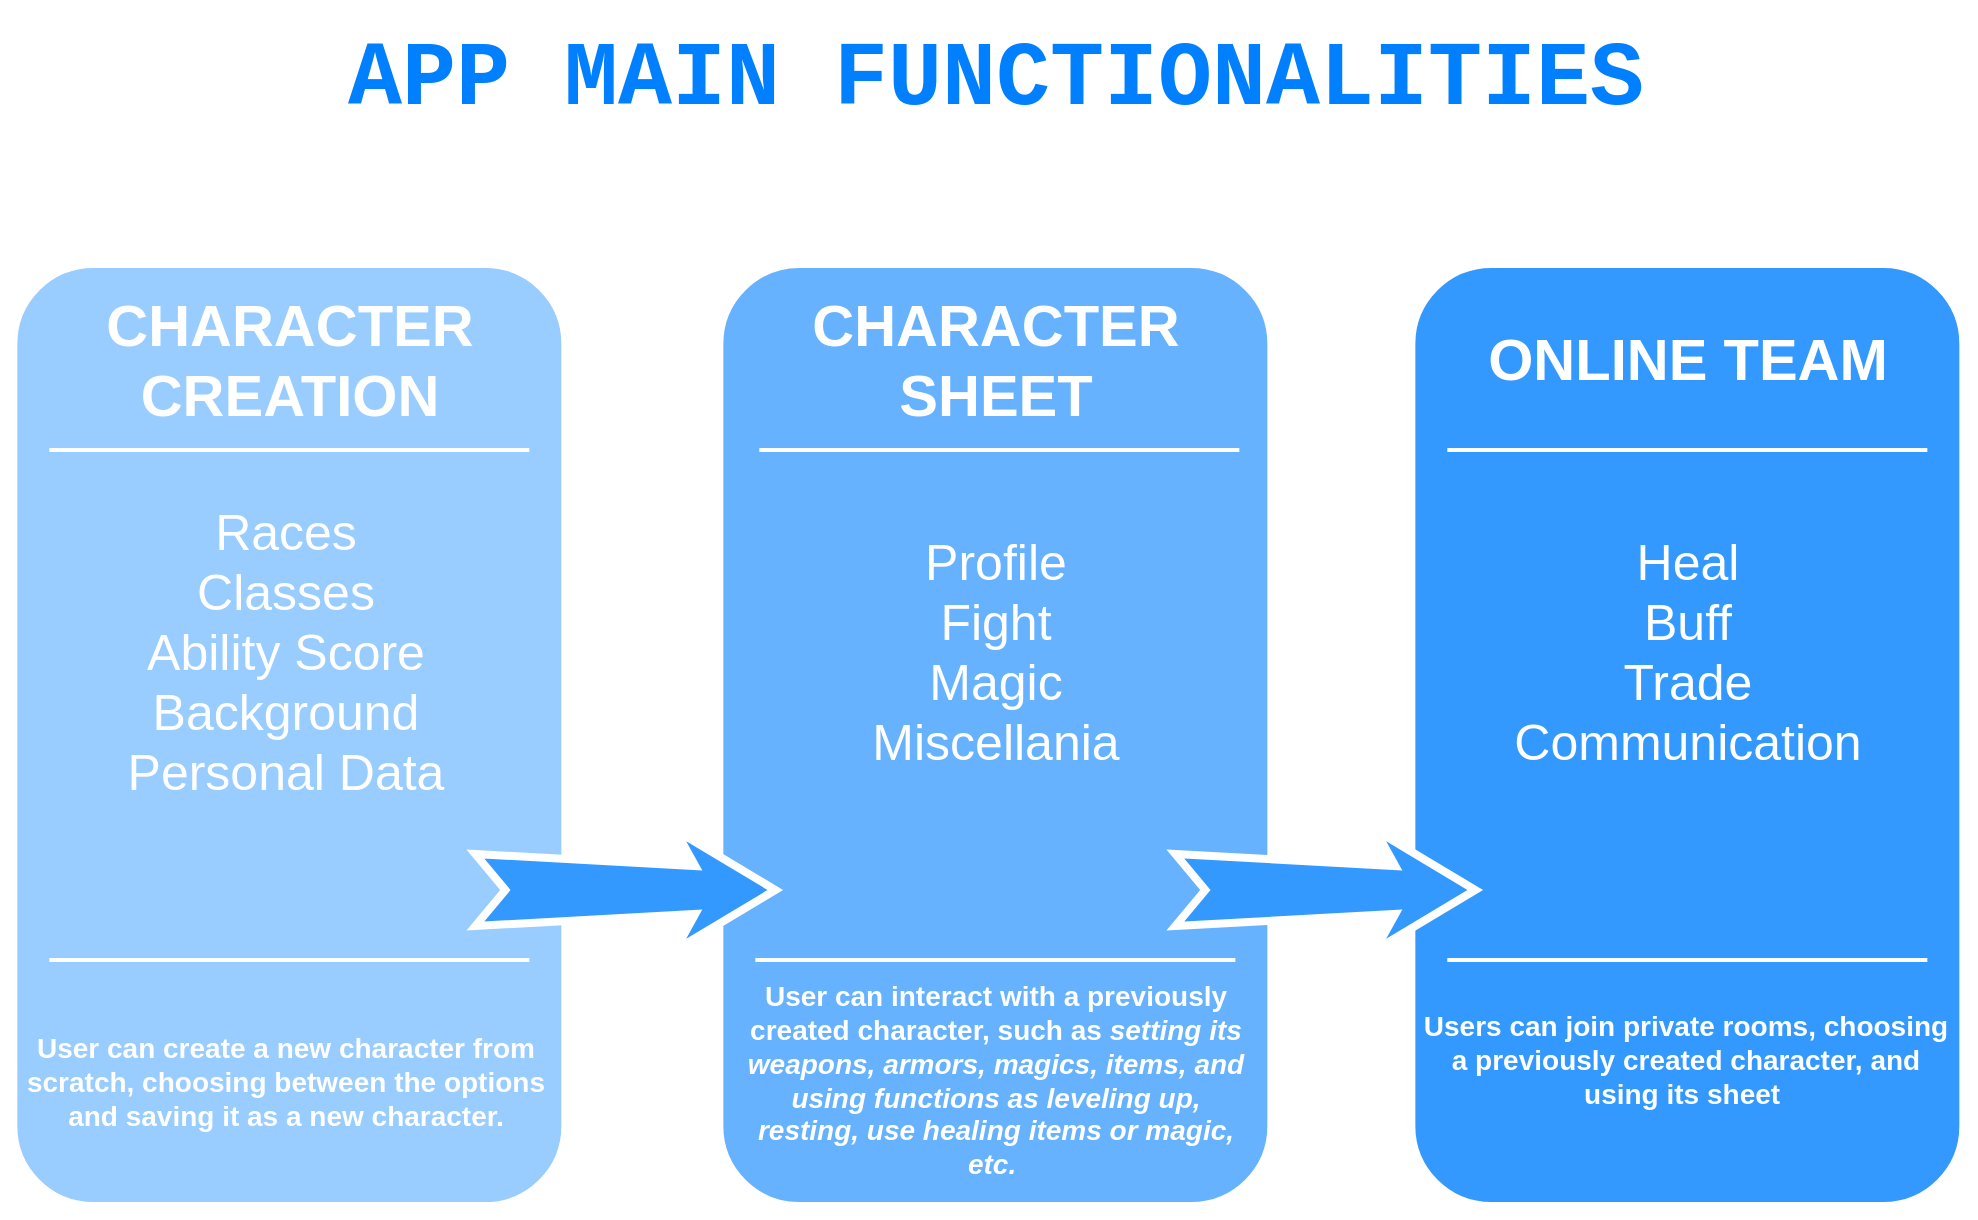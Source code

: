 <mxfile version="12.4.6" type="google"><diagram name="Page-1" id="12e1b939-464a-85fe-373e-61e167be1490"><mxGraphModel dx="2258" dy="1343" grid="1" gridSize="10" guides="1" tooltips="1" connect="1" arrows="1" fold="1" page="1" pageScale="1.5" pageWidth="300" pageHeight="300" background="#ffffff" math="0" shadow="0"><root><mxCell id="0"/><mxCell id="1" parent="0"/><mxCell id="60da8b9f42644d3a-2" value="" style="whiteSpace=wrap;html=1;rounded=1;shadow=0;strokeWidth=8;fontSize=20;align=center;fillColor=#99CCFF;strokeColor=#FFFFFF;" parent="1" vertex="1"><mxGeometry x="185.67" y="250" width="280" height="475" as="geometry"/></mxCell><mxCell id="60da8b9f42644d3a-3" value="CHARACTER CREATION" style="text;html=1;strokeColor=none;fillColor=none;align=center;verticalAlign=middle;whiteSpace=wrap;rounded=0;shadow=0;fontSize=29;fontColor=#FFFFFF;fontStyle=1" parent="1" vertex="1"><mxGeometry x="185.67" y="270" width="280" height="60" as="geometry"/></mxCell><mxCell id="60da8b9f42644d3a-6" value="" style="line;strokeWidth=2;html=1;rounded=0;shadow=0;fontSize=27;align=center;fillColor=none;strokeColor=#FFFFFF;" parent="1" vertex="1"><mxGeometry x="205.67" y="340" width="240" height="10" as="geometry"/></mxCell><mxCell id="60da8b9f42644d3a-7" value="" style="line;strokeWidth=2;html=1;rounded=0;shadow=0;fontSize=27;align=center;fillColor=none;strokeColor=#FFFFFF;" parent="1" vertex="1"><mxGeometry x="205.67" y="595" width="240" height="10" as="geometry"/></mxCell><mxCell id="60da8b9f42644d3a-17" value="" style="whiteSpace=wrap;html=1;rounded=1;shadow=0;strokeWidth=8;fontSize=20;align=center;fillColor=#66B2FF;strokeColor=#FFFFFF;" parent="1" vertex="1"><mxGeometry x="538.67" y="250" width="280" height="475" as="geometry"/></mxCell><mxCell id="60da8b9f42644d3a-19" value="&lt;b&gt;User can interact with a previously created character, such as &lt;i&gt;setting its weapons, armors, magics, items, and using functions as leveling up, resting, use healing items or magic, etc.&amp;nbsp;&lt;/i&gt;&lt;/b&gt;" style="text;html=1;strokeColor=none;fillColor=none;align=center;verticalAlign=middle;whiteSpace=wrap;rounded=0;shadow=0;fontSize=14;fontColor=#FFFFFF;" parent="1" vertex="1"><mxGeometry x="548.67" y="615" width="260" height="90" as="geometry"/></mxCell><mxCell id="60da8b9f42644d3a-20" value="" style="line;strokeWidth=2;html=1;rounded=0;shadow=0;fontSize=27;align=center;fillColor=none;strokeColor=#FFFFFF;" parent="1" vertex="1"><mxGeometry x="560.67" y="340" width="240" height="10" as="geometry"/></mxCell><mxCell id="60da8b9f42644d3a-21" value="" style="line;strokeWidth=2;html=1;rounded=0;shadow=0;fontSize=27;align=center;fillColor=none;strokeColor=#FFFFFF;" parent="1" vertex="1"><mxGeometry x="558.67" y="595" width="240" height="10" as="geometry"/></mxCell><mxCell id="60da8b9f42644d3a-24" value="" style="whiteSpace=wrap;html=1;rounded=1;shadow=0;strokeWidth=8;fontSize=20;align=center;fillColor=#3399FF;strokeColor=#FFFFFF;" parent="1" vertex="1"><mxGeometry x="884.67" y="250" width="280" height="475" as="geometry"/></mxCell><mxCell id="60da8b9f42644d3a-27" value="" style="line;strokeWidth=2;html=1;rounded=0;shadow=0;fontSize=27;align=center;fillColor=none;strokeColor=#FFFFFF;" parent="1" vertex="1"><mxGeometry x="904.67" y="340" width="240" height="10" as="geometry"/></mxCell><mxCell id="60da8b9f42644d3a-28" value="" style="line;strokeWidth=2;html=1;rounded=0;shadow=0;fontSize=27;align=center;fillColor=none;strokeColor=#FFFFFF;" parent="1" vertex="1"><mxGeometry x="904.67" y="595" width="240" height="10" as="geometry"/></mxCell><mxCell id="LaY7c1iwd1YiKwPnmdJ7-1" value="Races&lt;br style=&quot;font-size: 25px;&quot;&gt;Classes&lt;br style=&quot;font-size: 25px;&quot;&gt;Ability Score&lt;br style=&quot;font-size: 25px;&quot;&gt;Background&lt;br style=&quot;font-size: 25px;&quot;&gt;Personal Data" style="text;html=1;strokeColor=none;fillColor=none;align=center;verticalAlign=middle;whiteSpace=wrap;rounded=0;shadow=0;fontSize=25;fontColor=#FFFFFF;" vertex="1" parent="1"><mxGeometry x="183.67" y="360" width="280" height="170" as="geometry"/></mxCell><mxCell id="LaY7c1iwd1YiKwPnmdJ7-2" value="User can create a new character from scratch, choosing between the options and saving it as a new character." style="text;html=1;strokeColor=none;fillColor=none;align=center;verticalAlign=middle;whiteSpace=wrap;rounded=0;shadow=0;fontSize=14;fontColor=#FFFFFF;fontStyle=1" vertex="1" parent="1"><mxGeometry x="188.67" y="616" width="270" height="90" as="geometry"/></mxCell><mxCell id="LaY7c1iwd1YiKwPnmdJ7-3" value="CHARACTER SHEET" style="text;html=1;strokeColor=none;fillColor=none;align=center;verticalAlign=middle;whiteSpace=wrap;rounded=0;shadow=0;fontSize=29;fontColor=#FFFFFF;fontStyle=1" vertex="1" parent="1"><mxGeometry x="538.67" y="270" width="280" height="60" as="geometry"/></mxCell><mxCell id="LaY7c1iwd1YiKwPnmdJ7-4" value="ONLINE TEAM" style="text;html=1;strokeColor=none;fillColor=none;align=center;verticalAlign=middle;whiteSpace=wrap;rounded=0;shadow=0;fontSize=29;fontColor=#FFFFFF;fontStyle=1" vertex="1" parent="1"><mxGeometry x="884.67" y="270" width="280" height="60" as="geometry"/></mxCell><mxCell id="60da8b9f42644d3a-9" value="" style="html=1;shadow=0;dashed=0;align=center;verticalAlign=middle;shape=mxgraph.arrows2.stylisedArrow;dy=0.6;dx=40;notch=15;feather=0.4;rounded=0;strokeWidth=4;fontSize=27;strokeColor=#FFFFFF;fillColor=#3399FF;" parent="1" vertex="1"><mxGeometry x="418.67" y="535" width="150" height="60" as="geometry"/></mxCell><mxCell id="LaY7c1iwd1YiKwPnmdJ7-5" value="" style="html=1;shadow=0;dashed=0;align=center;verticalAlign=middle;shape=mxgraph.arrows2.stylisedArrow;dy=0.6;dx=40;notch=15;feather=0.4;rounded=0;strokeWidth=4;fontSize=27;strokeColor=#FFFFFF;fillColor=#3399FF;" vertex="1" parent="1"><mxGeometry x="768.67" y="535" width="150" height="60" as="geometry"/></mxCell><mxCell id="LaY7c1iwd1YiKwPnmdJ7-6" value="Profile&lt;br&gt;Fight&lt;br&gt;Magic&lt;br&gt;Miscellania" style="text;html=1;strokeColor=none;fillColor=none;align=center;verticalAlign=middle;whiteSpace=wrap;rounded=0;shadow=0;fontSize=25;fontColor=#FFFFFF;" vertex="1" parent="1"><mxGeometry x="538.67" y="360" width="280" height="170" as="geometry"/></mxCell><mxCell id="LaY7c1iwd1YiKwPnmdJ7-7" value="Users can join private rooms, choosing a previously created character, and using its sheet&amp;nbsp;" style="text;html=1;strokeColor=none;fillColor=none;align=center;verticalAlign=middle;whiteSpace=wrap;rounded=0;shadow=0;fontSize=14;fontColor=#FFFFFF;fontStyle=1" vertex="1" parent="1"><mxGeometry x="888.67" y="605" width="270" height="90" as="geometry"/></mxCell><mxCell id="LaY7c1iwd1YiKwPnmdJ7-8" value="Heal&lt;br&gt;Buff&lt;br&gt;Trade&lt;br&gt;Communication" style="text;html=1;strokeColor=none;fillColor=none;align=center;verticalAlign=middle;whiteSpace=wrap;rounded=0;shadow=0;fontSize=25;fontColor=#FFFFFF;" vertex="1" parent="1"><mxGeometry x="884.67" y="360" width="280" height="170" as="geometry"/></mxCell><mxCell id="LaY7c1iwd1YiKwPnmdJ7-9" value="APP MAIN FUNCTIONALITIES" style="text;html=1;strokeColor=none;fillColor=none;align=center;verticalAlign=middle;whiteSpace=wrap;rounded=0;shadow=0;fontSize=45;fontColor=#007FFF;fontStyle=1;fontFamily=Courier New;" vertex="1" parent="1"><mxGeometry x="205.51" y="120" width="946.33" height="80" as="geometry"/></mxCell></root></mxGraphModel></diagram></mxfile>